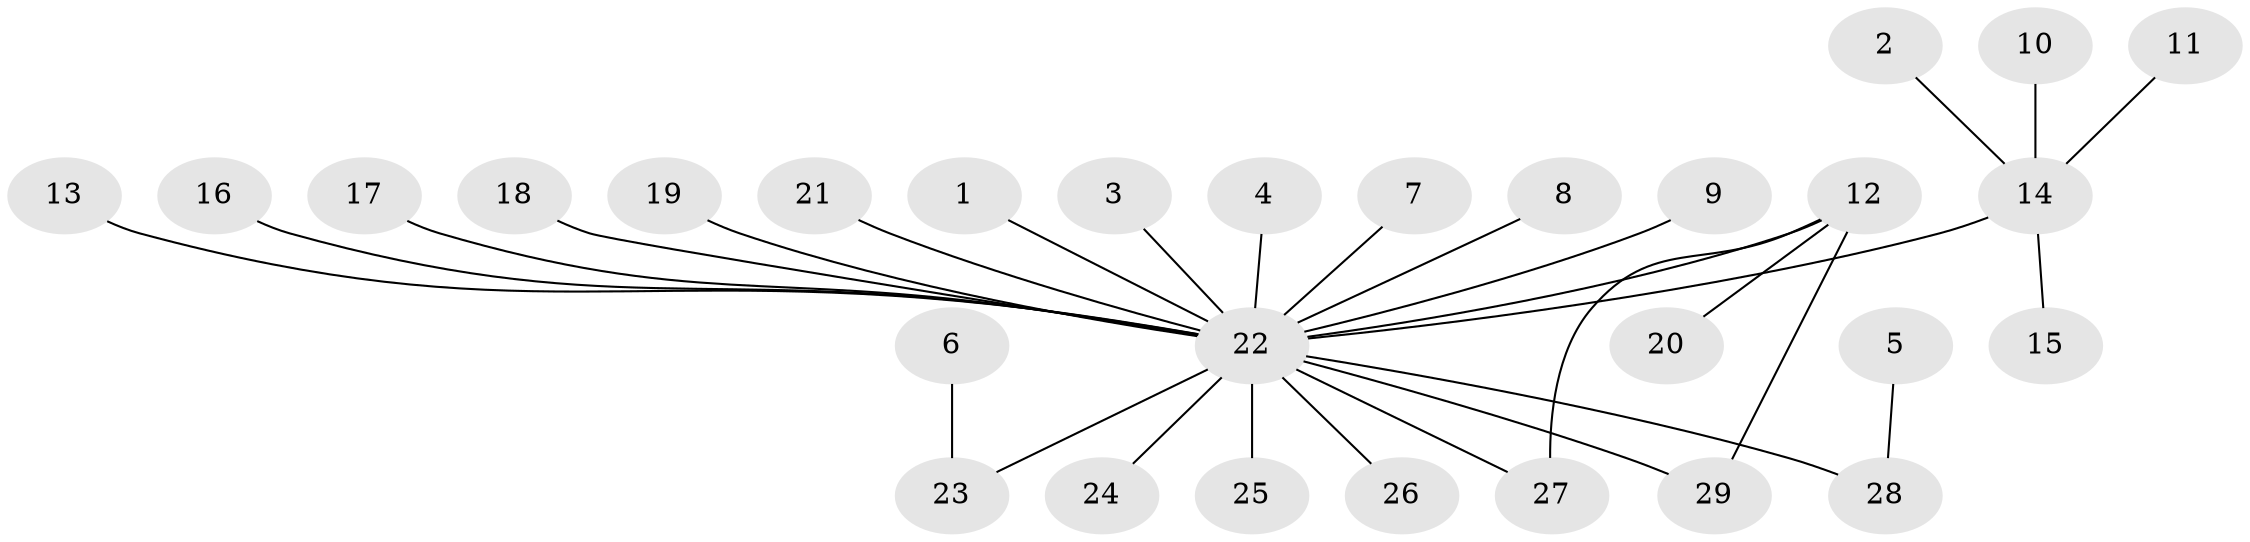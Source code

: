 // original degree distribution, {24: 0.017543859649122806, 5: 0.05263157894736842, 1: 0.6842105263157895, 4: 0.017543859649122806, 6: 0.03508771929824561, 3: 0.07017543859649122, 2: 0.12280701754385964}
// Generated by graph-tools (version 1.1) at 2025/49/03/09/25 03:49:56]
// undirected, 29 vertices, 30 edges
graph export_dot {
graph [start="1"]
  node [color=gray90,style=filled];
  1;
  2;
  3;
  4;
  5;
  6;
  7;
  8;
  9;
  10;
  11;
  12;
  13;
  14;
  15;
  16;
  17;
  18;
  19;
  20;
  21;
  22;
  23;
  24;
  25;
  26;
  27;
  28;
  29;
  1 -- 22 [weight=1.0];
  2 -- 14 [weight=1.0];
  3 -- 22 [weight=1.0];
  4 -- 22 [weight=1.0];
  5 -- 28 [weight=1.0];
  6 -- 23 [weight=1.0];
  7 -- 22 [weight=1.0];
  8 -- 22 [weight=1.0];
  9 -- 22 [weight=1.0];
  10 -- 14 [weight=1.0];
  11 -- 14 [weight=1.0];
  12 -- 20 [weight=1.0];
  12 -- 22 [weight=1.0];
  12 -- 27 [weight=1.0];
  12 -- 29 [weight=1.0];
  13 -- 22 [weight=1.0];
  14 -- 15 [weight=1.0];
  14 -- 22 [weight=1.0];
  16 -- 22 [weight=1.0];
  17 -- 22 [weight=1.0];
  18 -- 22 [weight=1.0];
  19 -- 22 [weight=1.0];
  21 -- 22 [weight=1.0];
  22 -- 23 [weight=1.0];
  22 -- 24 [weight=1.0];
  22 -- 25 [weight=1.0];
  22 -- 26 [weight=1.0];
  22 -- 27 [weight=1.0];
  22 -- 28 [weight=1.0];
  22 -- 29 [weight=1.0];
}
